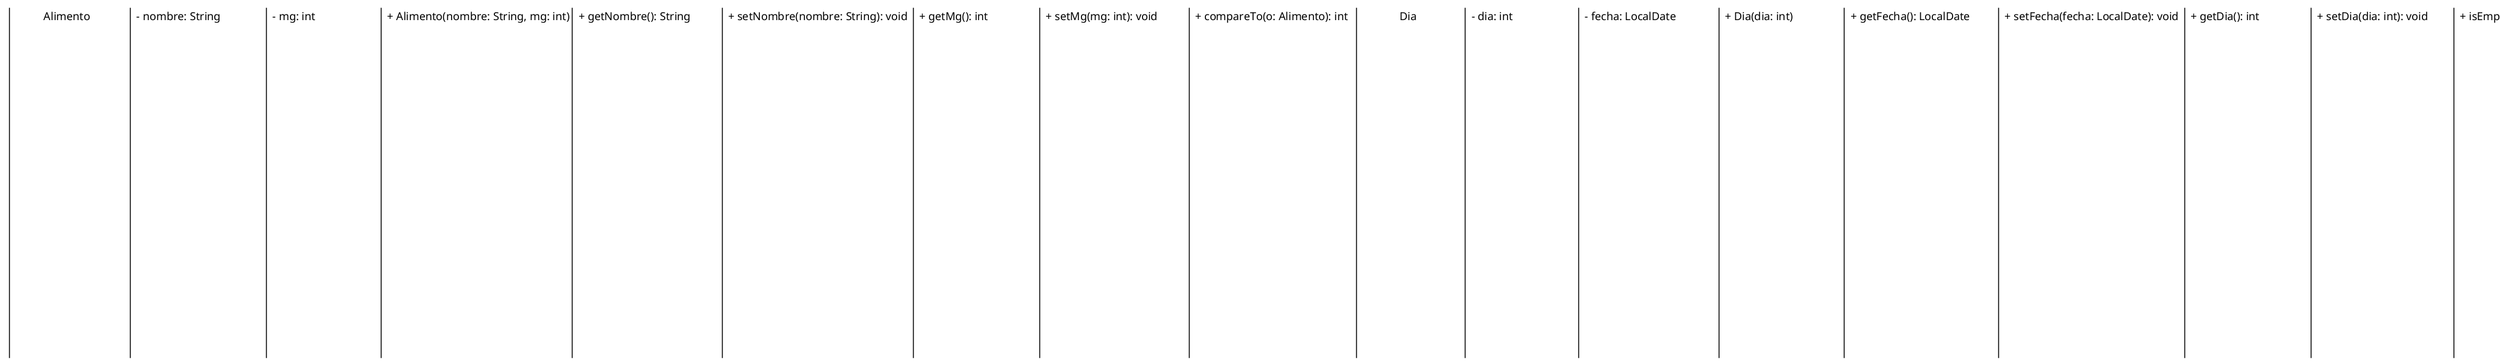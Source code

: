 @startuml

|           Alimento             |

| - nombre: String               |
| - mg: int                      |

| + Alimento(nombre: String, mg: int)|
| + getNombre(): String          |
| + setNombre(nombre: String): void |
| + getMg(): int                 |
| + setMg(mg: int): void          |
| + compareTo(o: Alimento): int  |


|              Dia                |

| - dia: int                      |
| - fecha: LocalDate              |

| + Dia(dia: int)                 |
| + getFecha(): LocalDate         |
| + setFecha(fecha: LocalDate): void |
| + getDia(): int                 |
| + setDia(dia: int): void        |
| + isEmpty(): boolean            |
| + getInformacion(): String      |
| + size(): int                   |
| + listAll(): Object[]           |

|           Encuesta              |

| - fecha: LocalDate              |

| + Encuesta(fecha: LocalDate)    |
| + getFecha(): LocalDate         |
| + setFecha(fecha: LocalDate): void |
| + isEmpty(): boolean            |
| + getInformacion(): String      |
| + size(): int                   |
| + listAll(): Object[]           |

|            Horario              |

| DESAYUNO: Horario               |
| MEDIA_MAÑANA: Horario           |
| ALMUERZO: Horario               |
| MERIENDA: Horario               |
| CENA: Horario                   |

| - numero: int                   |
| - nombre: String                 |

| + Horario(numero: int, nombre: String) |
| + getNombre(): String            |
| + getNumero(): int                |

|   InformacionNutricional        |

|                                |

| + getDatos(nombre: String): ValoresNutricionales |

|             Ingesta              |
| - horario: Horario               |
| - alimentos: GenericList<Alimento>|

| + Ingesta(horario: Horario)      |
| + getHorario(): Horario          |
| + setHorario(horario: Horario): void |
| + getAlimentos(): GenericList<Alimento> |
| + insertarAlimento(alimento: Alimento): void |
| + compareTo(o: Ingesta): int     |
| + isEmpty(): boolean             |
| + getInformacion(): String       |
| + totalCalorias(): double        |
| + totalTipo(nombreTipo: String): int |
| + totalAzucar(): double          |
| + totalProteinas(): double       |
| + totalGrasas(): double          |
| + size(): int                    |
| + listAll(): Object[]            |

|            Persona               |

| - nombre: String                 |
| - fechaAlta: LocalDate           |

| + Persona(nombre: String, fechaAlta: LocalDate) |
| + getNombre(): String            |
| + setNombre(nombre: String): void |
| + getFechaAlta(): LocalDate      |
| + setFechaAlta(fechaAlta: LocalDate): void |
| + isEmpty(): boolean             |
| + getInformacion(): String       |
| + size(): int                    |
| + listAll(): Object[]            |


|    ValoresNutricionales          |

| - calorias: int                  |
| - azucar: double                  |
| - proteinas: double               |
| - grasas: double                  |
| - tipo: String                   |

| + ValoresNutricionales(calorias: int, azucar: double, proteinas: double, grasas: double, tipo: String) |
| + getCalorias(): int             |
| + setCalorias(calorias: int): void |
| + getAzucar(): double            |
| + setAzucar(azucar: int): void   |
| + getProteinas(): double         |
| + setProteinas(proteinas: int): void |
| + getGrasas(): double            |
| + setGrasas(grasas: int): void   |
| + getTipo(): String              |
| + setTipo(tipo: String): void    |
| + compareTo(o: ValoresNutricionales): int |


|              Arbol               |

| - raiz: NodoArbol<T>             |

| + Arbol(raiz: NodoArbol<T>)      |
| + getRaiz(): NodoArbol<T>        |
| + setRaiz(raiz: NodoArbol<T>): void |
| + recorridoPreOrden(nodo: NodoArbol<T>): void |
| + recorridoPostOrden(nodo: NodoArbol<T>): void |
| + totalCaloriasEnc(nodo: NodoArbol<T>): int |
| + totalTipoEnc(nodo: NodoArbol<T>, nombre: String): int |
| + totalAzucarEnc(nodo: NodoArbol<T>): int |
| + totalProteinasEnc(nodo: NodoArbol<T>): int |
| + totalGrasasEnc(nodo: NodoArbol<T>): int |
| + buscar(valor: T, nodo: NodoArbol<T>): NodoArbol<T> |


|         DataStructure<T>         |

| - first: GenericNode<T>          |

| + isEmpty(): boolean             |
| + size(): int                    |
| + listAll(): Object[]            |

|           GenericList<T>         |

| - first: GenericNode<T>          |

| + GenericList(first: GenericNode<T>) |
| + size(): int                    |
| + isEmpty(): boolean             |
| + insertFront(value: T): void     |
| + insertEnd(value: T): void       |
| + deleteFront(): void            |
| + buscarElemento(elemento: String): int |
| + getFirst(): GenericNode<T>     |
| + getLast(): GenericNode<T>      |
| + listAll(): Object[]            |
| + insertOrdered(value: T): void   |
| + getValorPorPosicion(pos: int): T |
| + indexOf(value: T): int          |
| + vaciar(): void                  |
| + updateValueByPosition(position: int, newValue: T): void |
| + iterator(): Iterator<T>         |

| - ListIterator                   |

|         GenericNode<T>           |

| - value: T                       |
| - next: GenericNode<T>           |

| + GenericNode(value: T)          |
| + getValue(): T                  |
| + setValue(newValue: T): void    |
| + getNext(): GenericNode<T>      |
| + setNext(siguiente: GenericNode<T>): void |

|      IDataStructure<T>           |

| + isEmpty(): boolean             |
| + getInformacion(): String       |
| + size(): int                    |
| + listAll(): Object[]            |

|          NodoArbol<T>            |

| - valor: T                       |
| - hijos: GenericList<NodoArbol<T>>|
| - fecha: LocalDate                |

| + NodoArbol(valor: T)            |
| + getFecha(): LocalDate          |
| + setFecha(fecha: LocalDate): void|
| + getValor(): T                   |
| + getHijos(): GenericList<NodoArbol<T>> |
| + agregarHijo(hijo: NodoArbol<T>): void |
| + compareTo(o: NodoArbol<T>): int |
| + setValor(valor: T): void        |

|               Gestion                 |
| - datos: Arbol<IDataStructure>        |
| - formato: DateTimeFormatter         |
| - sc: Scanner                         |

| + Gestion()                          |
| + insertarActualizarPaciente(): void |
| + insertarDias(): void               |
| + insertarIngesta(): void            |
| + capturarDatos(): void              |
| + mostrar(): void                    |
| + estadisticas(): void               |
| + existeNodoIngesta(int, Horario): NodoArbol<IDataStructure> |



- Usa la clase 'Arbol' con el parámetro de tipo 'IDataStructure'
- Usa la clase 'GenericList'
- Usa la clase 'NodoArbol' con el parámetro de tipo 'IDataStructure'
- Usa la clase 'Persona'
- Usa la clase 'Encuesta'
- Usa la clase 'Dia'
- Usa la clase 'Ingesta'
- Usa la clase 'Horario'
- Usa la clase 'Alimento'


|                 Main                 |

| + main(String[]): void               |

- Usa la clase 'Gestion'

@enduml